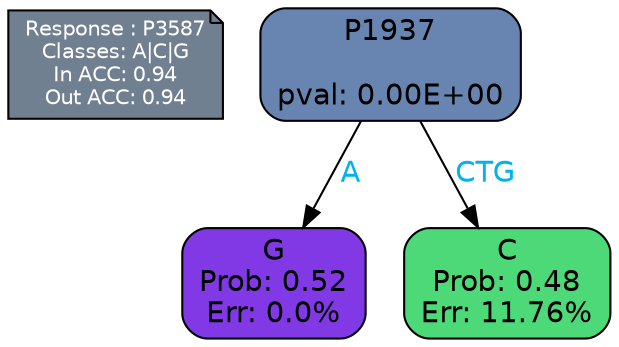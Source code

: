 digraph Tree {
node [shape=box, style="filled, rounded", color="black", fontname=helvetica] ;
graph [ranksep=equally, splines=polylines, bgcolor=transparent, dpi=600] ;
edge [fontname=helvetica] ;
LEGEND [label="Response : P3587
Classes: A|C|G
In ACC: 0.94
Out ACC: 0.94
",shape=note,align=left,style=filled,fillcolor="slategray",fontcolor="white",fontsize=10];1 [label="P1937

pval: 0.00E+00", fillcolor="#6885b1"] ;
2 [label="G
Prob: 0.52
Err: 0.0%", fillcolor="#8139e5"] ;
3 [label="C
Prob: 0.48
Err: 11.76%", fillcolor="#4dd978"] ;
1 -> 2 [label="A",fontcolor=deepskyblue2] ;
1 -> 3 [label="CTG",fontcolor=deepskyblue2] ;
{rank = same; 2;3;}{rank = same; LEGEND;1;}}